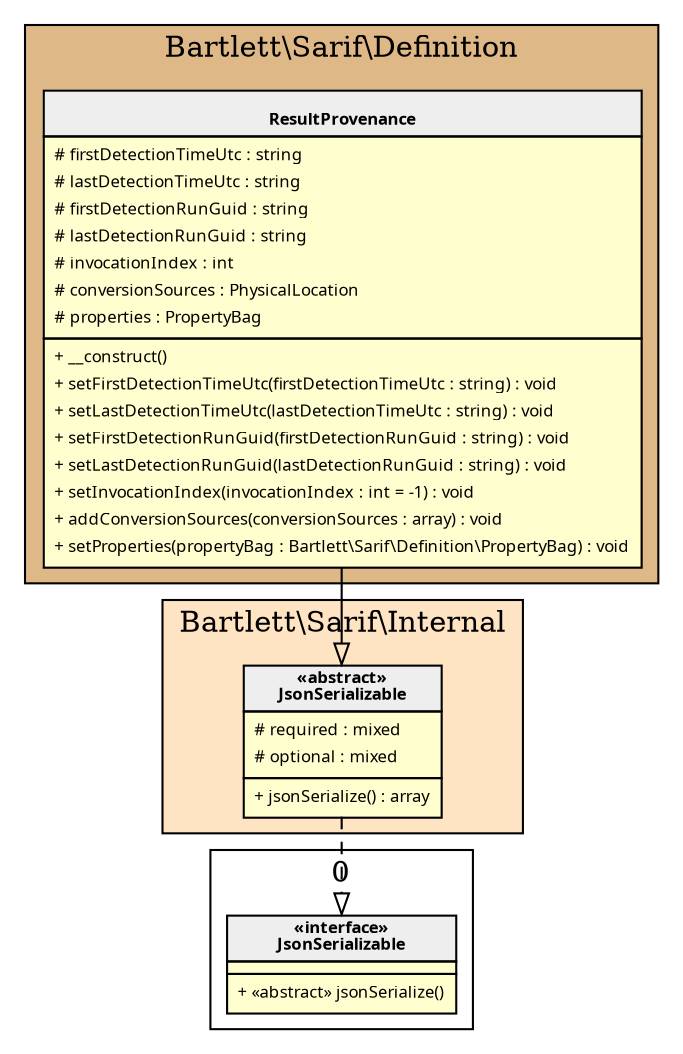 digraph {
  graph [name="G" overlap="false" rankdir="TB" bgcolor="transparent"]
  node [fontname="Verdana" fontsize=8 shape="none" margin=0 fillcolor="#FEFECE" style="filled"]
  edge [fontname="Verdana" fontsize=8]
  subgraph cluster_0 {
    graph [bgcolor="BurlyWood"]
    label = "Bartlett\\Sarif\\Definition"
    "Bartlett\\Sarif\\Definition\\ResultProvenance" [shape="none" label=<
<table cellspacing="0" border="0" cellborder="1">
    <tr><td bgcolor="#eeeeee"><b><br/>ResultProvenance</b></td></tr>
    <tr><td><table border="0" cellspacing="0" cellpadding="2">
    <tr><td align="left"># firstDetectionTimeUtc : string</td></tr>
    <tr><td align="left"># lastDetectionTimeUtc : string</td></tr>
    <tr><td align="left"># firstDetectionRunGuid : string</td></tr>
    <tr><td align="left"># lastDetectionRunGuid : string</td></tr>
    <tr><td align="left"># invocationIndex : int</td></tr>
    <tr><td align="left"># conversionSources : PhysicalLocation</td></tr>
    <tr><td align="left"># properties : PropertyBag</td></tr>
</table></td></tr>
    <tr><td><table border="0" cellspacing="0" cellpadding="2">
    <tr><td align="left">+ __construct()</td></tr>
    <tr><td align="left">+ setFirstDetectionTimeUtc(firstDetectionTimeUtc : string) : void</td></tr>
    <tr><td align="left">+ setLastDetectionTimeUtc(lastDetectionTimeUtc : string) : void</td></tr>
    <tr><td align="left">+ setFirstDetectionRunGuid(firstDetectionRunGuid : string) : void</td></tr>
    <tr><td align="left">+ setLastDetectionRunGuid(lastDetectionRunGuid : string) : void</td></tr>
    <tr><td align="left">+ setInvocationIndex(invocationIndex : int = -1) : void</td></tr>
    <tr><td align="left">+ addConversionSources(conversionSources : array) : void</td></tr>
    <tr><td align="left">+ setProperties(propertyBag : Bartlett\\Sarif\\Definition\\PropertyBag) : void</td></tr>
</table></td></tr>
</table>>]
  }
  subgraph cluster_1 {
    graph [bgcolor="Bisque"]
    label = "Bartlett\\Sarif\\Internal"
    "Bartlett\\Sarif\\Internal\\JsonSerializable" [shape="none" label=<
<table cellspacing="0" border="0" cellborder="1">
    <tr><td bgcolor="#eeeeee"><b>«abstract»<br/>JsonSerializable</b></td></tr>
    <tr><td><table border="0" cellspacing="0" cellpadding="2">
    <tr><td align="left"># required : mixed</td></tr>
    <tr><td align="left"># optional : mixed</td></tr>
</table></td></tr>
    <tr><td><table border="0" cellspacing="0" cellpadding="2">
    <tr><td align="left">+ jsonSerialize() : array</td></tr>
</table></td></tr>
</table>>]
  }
  subgraph cluster_2 {
    label = 0
    "JsonSerializable" [shape="none" label=<
<table cellspacing="0" border="0" cellborder="1">
    <tr><td bgcolor="#eeeeee"><b>«interface»<br/>JsonSerializable</b></td></tr>
    <tr><td></td></tr>
    <tr><td><table border="0" cellspacing="0" cellpadding="2">
    <tr><td align="left">+ «abstract» jsonSerialize()</td></tr>
</table></td></tr>
</table>>]
  }
  "Bartlett\\Sarif\\Internal\\JsonSerializable" -> "JsonSerializable" [arrowhead="empty" style="dashed"]
  "Bartlett\\Sarif\\Definition\\ResultProvenance" -> "Bartlett\\Sarif\\Internal\\JsonSerializable" [arrowhead="empty" style="filled"]
}
